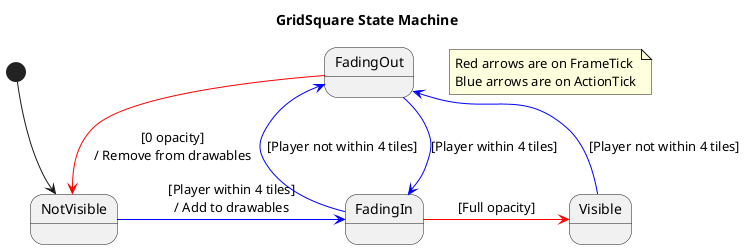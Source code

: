 @startuml GridSquare State Machine

title GridSquare State Machine

state NotVisible
state FadingIn
state FadingOut
state Visible

[*] --> NotVisible

NotVisible -[#Blue]r-> FadingIn : [Player within 4 tiles]\n/ Add to drawables

FadingOut -[#Red]-> NotVisible : [0 opacity]\n/ Remove from drawables
FadingOut -[#Blue]-> FadingIn : [Player within 4 tiles]

FadingIn -[#Red]r-> Visible : [Full opacity]
FadingIn -[#Blue]-> FadingOut : [Player not within 4 tiles]

Visible -[#Blue]l-> FadingOut : [Player not within 4 tiles]

note as N1
    Red arrows are on FrameTick
    Blue arrows are on ActionTick
end note

@enduml